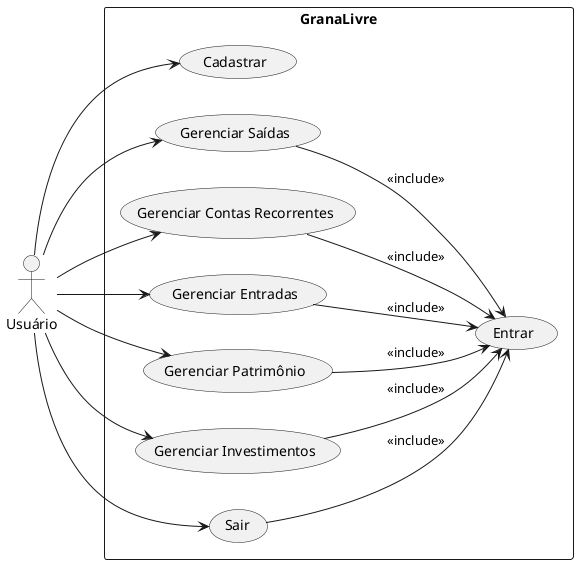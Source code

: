 @startuml GranaLivreUseCases
left to right direction

actor "Usuário" as User

rectangle "GranaLivre" {
    usecase "Entrar" as UC_Entrar
    usecase "Cadastrar" as UC_Cadastrar
    usecase "Gerenciar Saídas" as UC_Gerenciar_Saídas
    usecase "Gerenciar Contas Recorrentes" as UC_Gerenciar_Contas_Recorrentes
    usecase "Gerenciar Entradas" as UC_Gerenciar_Entradas
    usecase "Gerenciar Patrimônio" as UC_Gerenciar_Patrimonio
    usecase "Gerenciar Investimentos" as UC_Gerenciar_Investimentos
    usecase "Sair" as UC_Sair

    UC_Gerenciar_Saídas --> UC_Entrar : <<include>>
    UC_Gerenciar_Contas_Recorrentes --> UC_Entrar : <<include>>
    UC_Gerenciar_Entradas --> UC_Entrar : <<include>>
    UC_Gerenciar_Patrimonio --> UC_Entrar : <<include>>
    UC_Gerenciar_Investimentos --> UC_Entrar : <<include>>
    UC_Sair --> UC_Entrar : <<include>>
}

User --> UC_Cadastrar
User --> UC_Gerenciar_Saídas
User --> UC_Gerenciar_Contas_Recorrentes
User --> UC_Gerenciar_Entradas
User --> UC_Gerenciar_Patrimonio
User --> UC_Gerenciar_Investimentos
User --> UC_Sair
@enduml